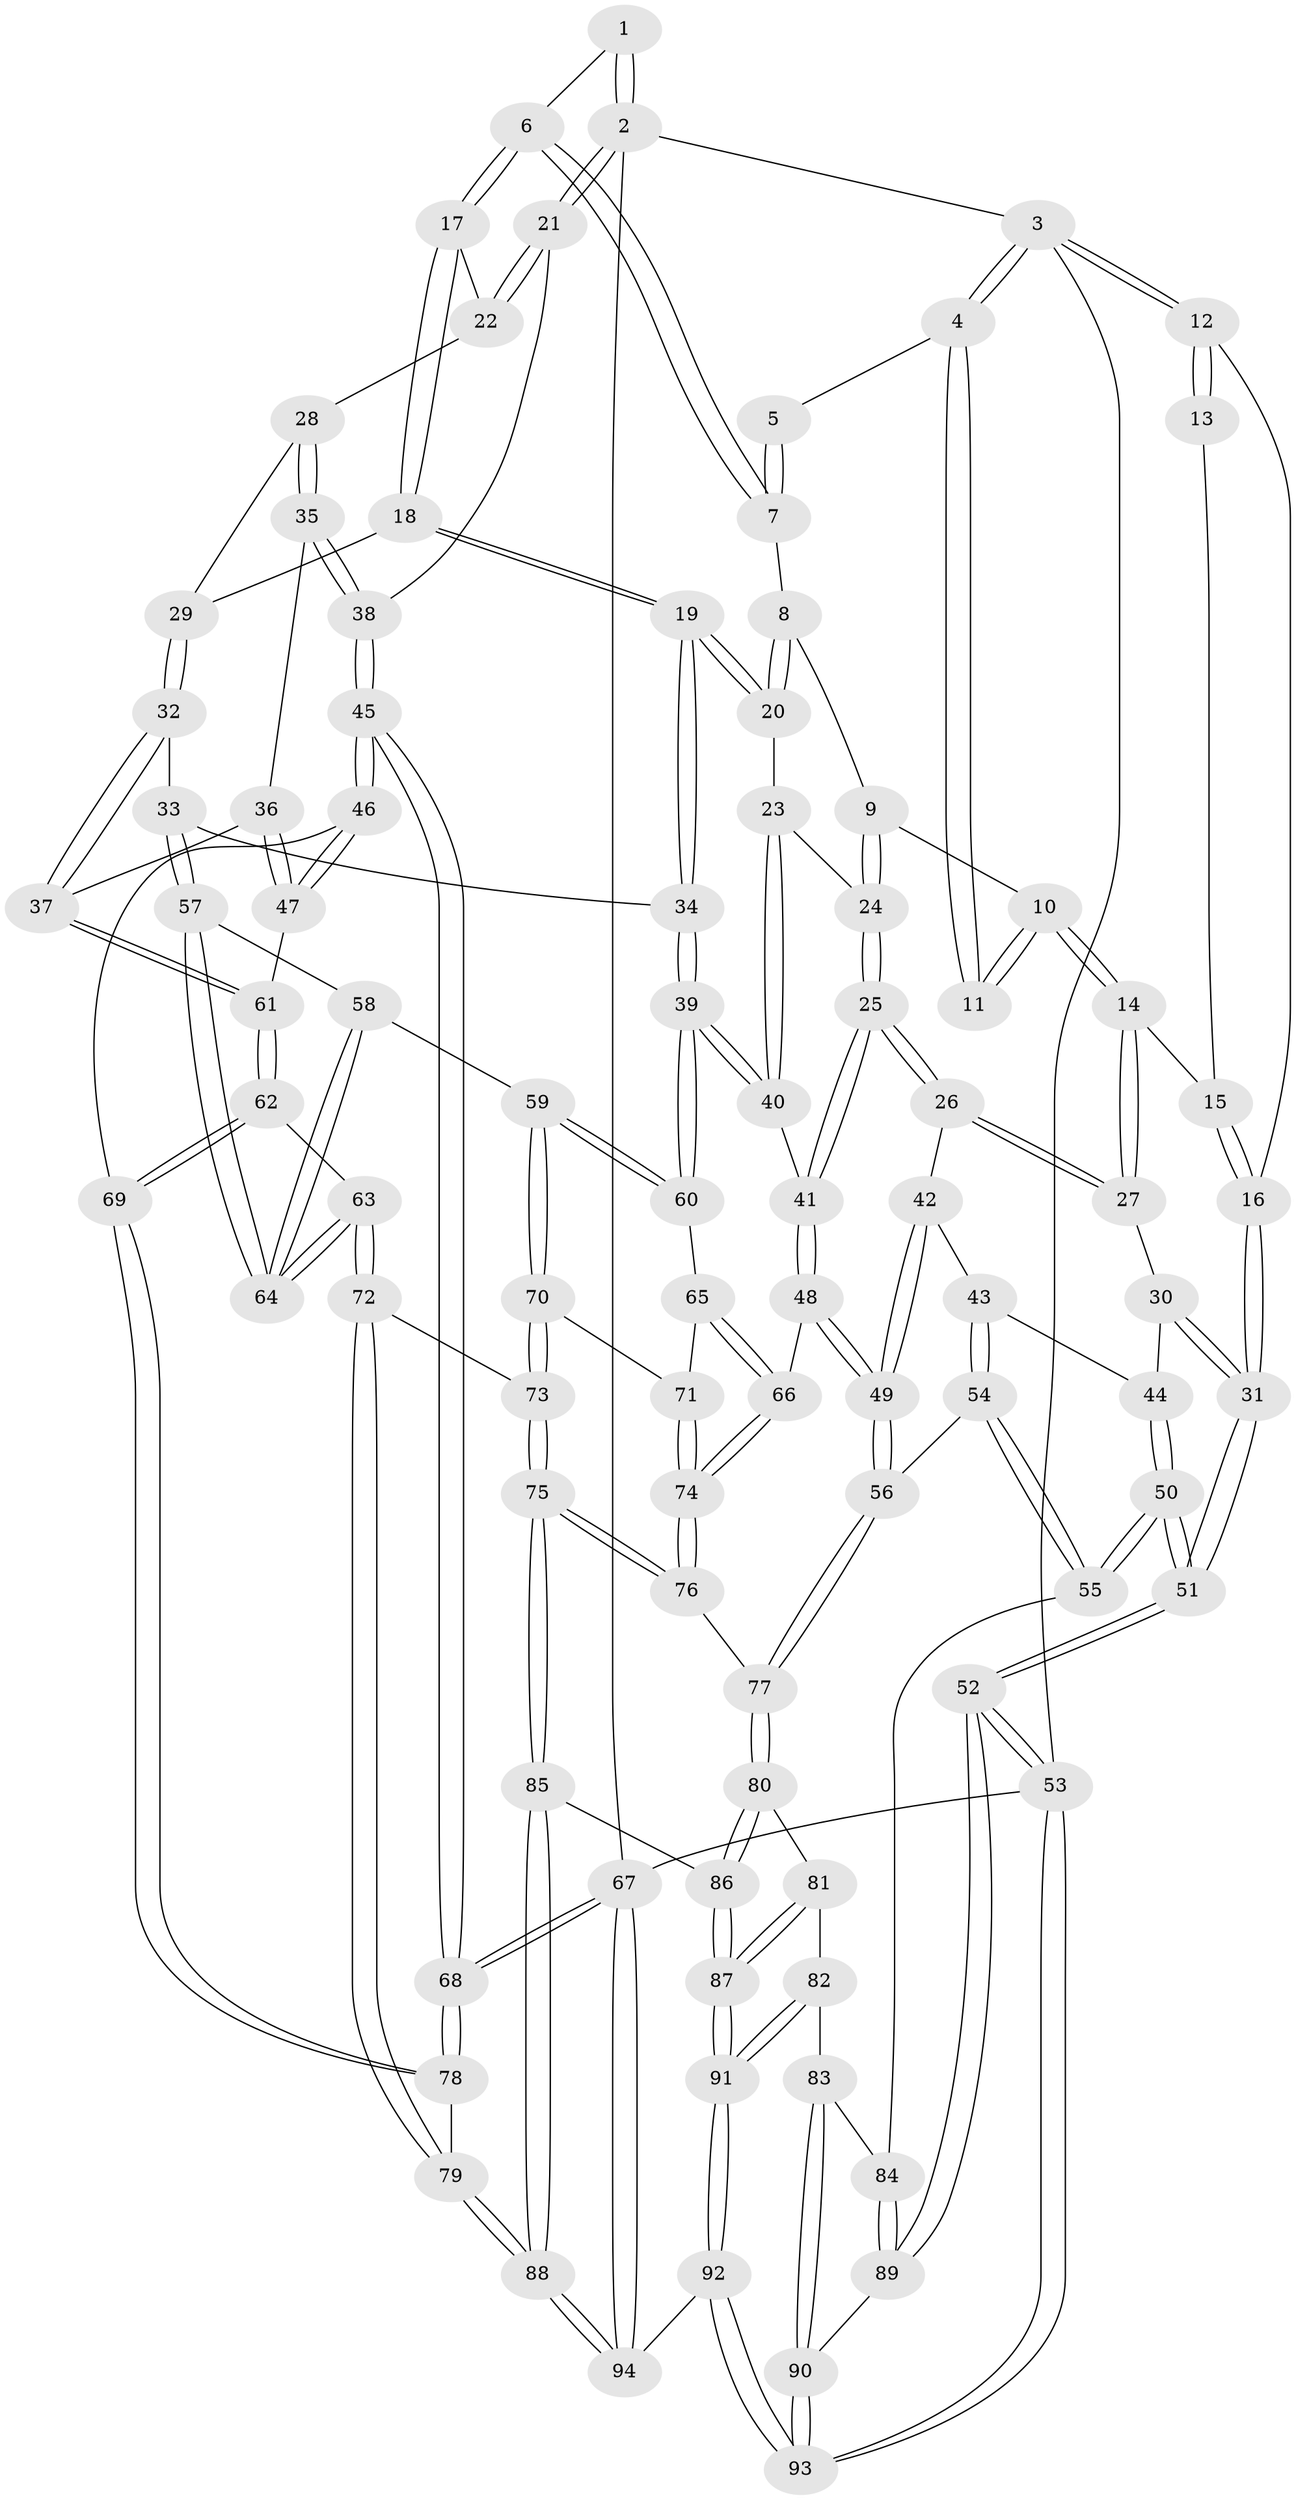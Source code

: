 // coarse degree distribution, {2: 0.015384615384615385, 4: 0.27692307692307694, 3: 0.06153846153846154, 5: 0.5076923076923077, 7: 0.015384615384615385, 6: 0.12307692307692308}
// Generated by graph-tools (version 1.1) at 2025/06/03/04/25 22:06:41]
// undirected, 94 vertices, 232 edges
graph export_dot {
graph [start="1"]
  node [color=gray90,style=filled];
  1 [pos="+0.8142849816509139+0"];
  2 [pos="+1+0"];
  3 [pos="+0+0"];
  4 [pos="+0.3246325879396261+0"];
  5 [pos="+0.39576271832928855+0"];
  6 [pos="+0.6563558488376271+0.15447683180746122"];
  7 [pos="+0.5545373187478644+0.13697123921115306"];
  8 [pos="+0.5346446345840549+0.1629532614842855"];
  9 [pos="+0.2938842275599718+0.20148969627685664"];
  10 [pos="+0.24654112046004945+0.16965839565295096"];
  11 [pos="+0.2442982963004827+0.07923867988803208"];
  12 [pos="+0+0.0330414558960794"];
  13 [pos="+0.08647535086748477+0.09241178007157817"];
  14 [pos="+0.17939399024025077+0.23864761166627083"];
  15 [pos="+0.08537850523728206+0.20280952833929772"];
  16 [pos="+0+0.12354945090439415"];
  17 [pos="+0.712556882267106+0.1903970068476309"];
  18 [pos="+0.6555870651779602+0.3328418694217155"];
  19 [pos="+0.6199674086938155+0.3779456454225986"];
  20 [pos="+0.48635216004720155+0.30683953823280735"];
  21 [pos="+1+0"];
  22 [pos="+0.787786412911454+0.19689212924554916"];
  23 [pos="+0.44544345403669056+0.335866043666342"];
  24 [pos="+0.38624519593086765+0.3416485493758301"];
  25 [pos="+0.32296293464663456+0.4188222597787124"];
  26 [pos="+0.19096850641886906+0.3927747509486167"];
  27 [pos="+0.1516651163080618+0.33000937615458004"];
  28 [pos="+0.8322624839487994+0.33600501225670254"];
  29 [pos="+0.7297884690101836+0.36916817786116823"];
  30 [pos="+0+0.359480751814766"];
  31 [pos="+0+0.3188085225676119"];
  32 [pos="+0.7078819051713626+0.4775695275536416"];
  33 [pos="+0.6727789616649912+0.4755873008639925"];
  34 [pos="+0.6290688003961562+0.45021363920393237"];
  35 [pos="+0.8590140863807108+0.38117458350293726"];
  36 [pos="+0.8583345507501401+0.3837930456764508"];
  37 [pos="+0.7576558391126264+0.4894240257735047"];
  38 [pos="+1+0.30289648454352164"];
  39 [pos="+0.5174623807840703+0.5076861390328953"];
  40 [pos="+0.514802229157792+0.505435538629596"];
  41 [pos="+0.3383327477121812+0.4832229861259281"];
  42 [pos="+0.17709399309285803+0.42922767306179166"];
  43 [pos="+0.1181572307260631+0.4955125631168602"];
  44 [pos="+0.07782689023068888+0.49463592166709275"];
  45 [pos="+1+0.5573693490482617"];
  46 [pos="+0.9843533683736772+0.5791334946369702"];
  47 [pos="+0.9468179015742458+0.5432469020231885"];
  48 [pos="+0.3052109630694449+0.6064873087757922"];
  49 [pos="+0.2653051166256146+0.6299727084908174"];
  50 [pos="+0+0.6800268920304807"];
  51 [pos="+0+0.6895175700033115"];
  52 [pos="+0+0.8769300680230109"];
  53 [pos="+0+1"];
  54 [pos="+0.18061611462213573+0.6613624949710774"];
  55 [pos="+0.09681534475003807+0.7063094392790977"];
  56 [pos="+0.24020920938565535+0.6538732318438315"];
  57 [pos="+0.6691779371321354+0.49325138335924507"];
  58 [pos="+0.5938167222128713+0.6217890473931228"];
  59 [pos="+0.584208051098545+0.621369232138929"];
  60 [pos="+0.5142799876718607+0.5550293034945004"];
  61 [pos="+0.7693524667463664+0.5150891596230365"];
  62 [pos="+0.7750696700696704+0.5739842414291144"];
  63 [pos="+0.6836976308127795+0.656652079133115"];
  64 [pos="+0.6748441096011335+0.6496105179001207"];
  65 [pos="+0.4816843690889901+0.5843600316958408"];
  66 [pos="+0.3425417203921319+0.6161698801221207"];
  67 [pos="+1+1"];
  68 [pos="+1+1"];
  69 [pos="+0.8831318923634387+0.6672003360374282"];
  70 [pos="+0.5588475863366109+0.6767960410539718"];
  71 [pos="+0.48090226394646085+0.6737713701409005"];
  72 [pos="+0.7043120296222193+0.7389115403990676"];
  73 [pos="+0.5687103185336613+0.7840568402521515"];
  74 [pos="+0.44676107795252773+0.7248867052236135"];
  75 [pos="+0.5135424265057256+0.8388027149516044"];
  76 [pos="+0.4530929570284227+0.770435848435977"];
  77 [pos="+0.30189957840260545+0.7729062970133375"];
  78 [pos="+0.8425103817829066+0.8000276950818219"];
  79 [pos="+0.8130234275762203+0.8062919129919992"];
  80 [pos="+0.2995786680808762+0.7876608132597084"];
  81 [pos="+0.2971349880254075+0.7924559751772997"];
  82 [pos="+0.20050186172584414+0.8766317612330049"];
  83 [pos="+0.18253650611123484+0.8656632126783621"];
  84 [pos="+0.13191631668240003+0.821734378855988"];
  85 [pos="+0.5125161963740416+0.8615512822579547"];
  86 [pos="+0.4529044210069272+0.9369935192946448"];
  87 [pos="+0.3505393750316572+1"];
  88 [pos="+0.7070736230342227+0.955878718306462"];
  89 [pos="+0.07439427023779673+0.8939175654213388"];
  90 [pos="+0.09464665976112165+0.9542606077150941"];
  91 [pos="+0.3272976572324943+1"];
  92 [pos="+0.32549479148174554+1"];
  93 [pos="+0.12643827996203505+1"];
  94 [pos="+0.7343835108354128+1"];
  1 -- 2;
  1 -- 2;
  1 -- 6;
  2 -- 3;
  2 -- 21;
  2 -- 21;
  2 -- 67;
  3 -- 4;
  3 -- 4;
  3 -- 12;
  3 -- 12;
  3 -- 53;
  4 -- 5;
  4 -- 11;
  4 -- 11;
  5 -- 7;
  5 -- 7;
  6 -- 7;
  6 -- 7;
  6 -- 17;
  6 -- 17;
  7 -- 8;
  8 -- 9;
  8 -- 20;
  8 -- 20;
  9 -- 10;
  9 -- 24;
  9 -- 24;
  10 -- 11;
  10 -- 11;
  10 -- 14;
  10 -- 14;
  12 -- 13;
  12 -- 13;
  12 -- 16;
  13 -- 15;
  14 -- 15;
  14 -- 27;
  14 -- 27;
  15 -- 16;
  15 -- 16;
  16 -- 31;
  16 -- 31;
  17 -- 18;
  17 -- 18;
  17 -- 22;
  18 -- 19;
  18 -- 19;
  18 -- 29;
  19 -- 20;
  19 -- 20;
  19 -- 34;
  19 -- 34;
  20 -- 23;
  21 -- 22;
  21 -- 22;
  21 -- 38;
  22 -- 28;
  23 -- 24;
  23 -- 40;
  23 -- 40;
  24 -- 25;
  24 -- 25;
  25 -- 26;
  25 -- 26;
  25 -- 41;
  25 -- 41;
  26 -- 27;
  26 -- 27;
  26 -- 42;
  27 -- 30;
  28 -- 29;
  28 -- 35;
  28 -- 35;
  29 -- 32;
  29 -- 32;
  30 -- 31;
  30 -- 31;
  30 -- 44;
  31 -- 51;
  31 -- 51;
  32 -- 33;
  32 -- 37;
  32 -- 37;
  33 -- 34;
  33 -- 57;
  33 -- 57;
  34 -- 39;
  34 -- 39;
  35 -- 36;
  35 -- 38;
  35 -- 38;
  36 -- 37;
  36 -- 47;
  36 -- 47;
  37 -- 61;
  37 -- 61;
  38 -- 45;
  38 -- 45;
  39 -- 40;
  39 -- 40;
  39 -- 60;
  39 -- 60;
  40 -- 41;
  41 -- 48;
  41 -- 48;
  42 -- 43;
  42 -- 49;
  42 -- 49;
  43 -- 44;
  43 -- 54;
  43 -- 54;
  44 -- 50;
  44 -- 50;
  45 -- 46;
  45 -- 46;
  45 -- 68;
  45 -- 68;
  46 -- 47;
  46 -- 47;
  46 -- 69;
  47 -- 61;
  48 -- 49;
  48 -- 49;
  48 -- 66;
  49 -- 56;
  49 -- 56;
  50 -- 51;
  50 -- 51;
  50 -- 55;
  50 -- 55;
  51 -- 52;
  51 -- 52;
  52 -- 53;
  52 -- 53;
  52 -- 89;
  52 -- 89;
  53 -- 93;
  53 -- 93;
  53 -- 67;
  54 -- 55;
  54 -- 55;
  54 -- 56;
  55 -- 84;
  56 -- 77;
  56 -- 77;
  57 -- 58;
  57 -- 64;
  57 -- 64;
  58 -- 59;
  58 -- 64;
  58 -- 64;
  59 -- 60;
  59 -- 60;
  59 -- 70;
  59 -- 70;
  60 -- 65;
  61 -- 62;
  61 -- 62;
  62 -- 63;
  62 -- 69;
  62 -- 69;
  63 -- 64;
  63 -- 64;
  63 -- 72;
  63 -- 72;
  65 -- 66;
  65 -- 66;
  65 -- 71;
  66 -- 74;
  66 -- 74;
  67 -- 68;
  67 -- 68;
  67 -- 94;
  67 -- 94;
  68 -- 78;
  68 -- 78;
  69 -- 78;
  69 -- 78;
  70 -- 71;
  70 -- 73;
  70 -- 73;
  71 -- 74;
  71 -- 74;
  72 -- 73;
  72 -- 79;
  72 -- 79;
  73 -- 75;
  73 -- 75;
  74 -- 76;
  74 -- 76;
  75 -- 76;
  75 -- 76;
  75 -- 85;
  75 -- 85;
  76 -- 77;
  77 -- 80;
  77 -- 80;
  78 -- 79;
  79 -- 88;
  79 -- 88;
  80 -- 81;
  80 -- 86;
  80 -- 86;
  81 -- 82;
  81 -- 87;
  81 -- 87;
  82 -- 83;
  82 -- 91;
  82 -- 91;
  83 -- 84;
  83 -- 90;
  83 -- 90;
  84 -- 89;
  84 -- 89;
  85 -- 86;
  85 -- 88;
  85 -- 88;
  86 -- 87;
  86 -- 87;
  87 -- 91;
  87 -- 91;
  88 -- 94;
  88 -- 94;
  89 -- 90;
  90 -- 93;
  90 -- 93;
  91 -- 92;
  91 -- 92;
  92 -- 93;
  92 -- 93;
  92 -- 94;
}

